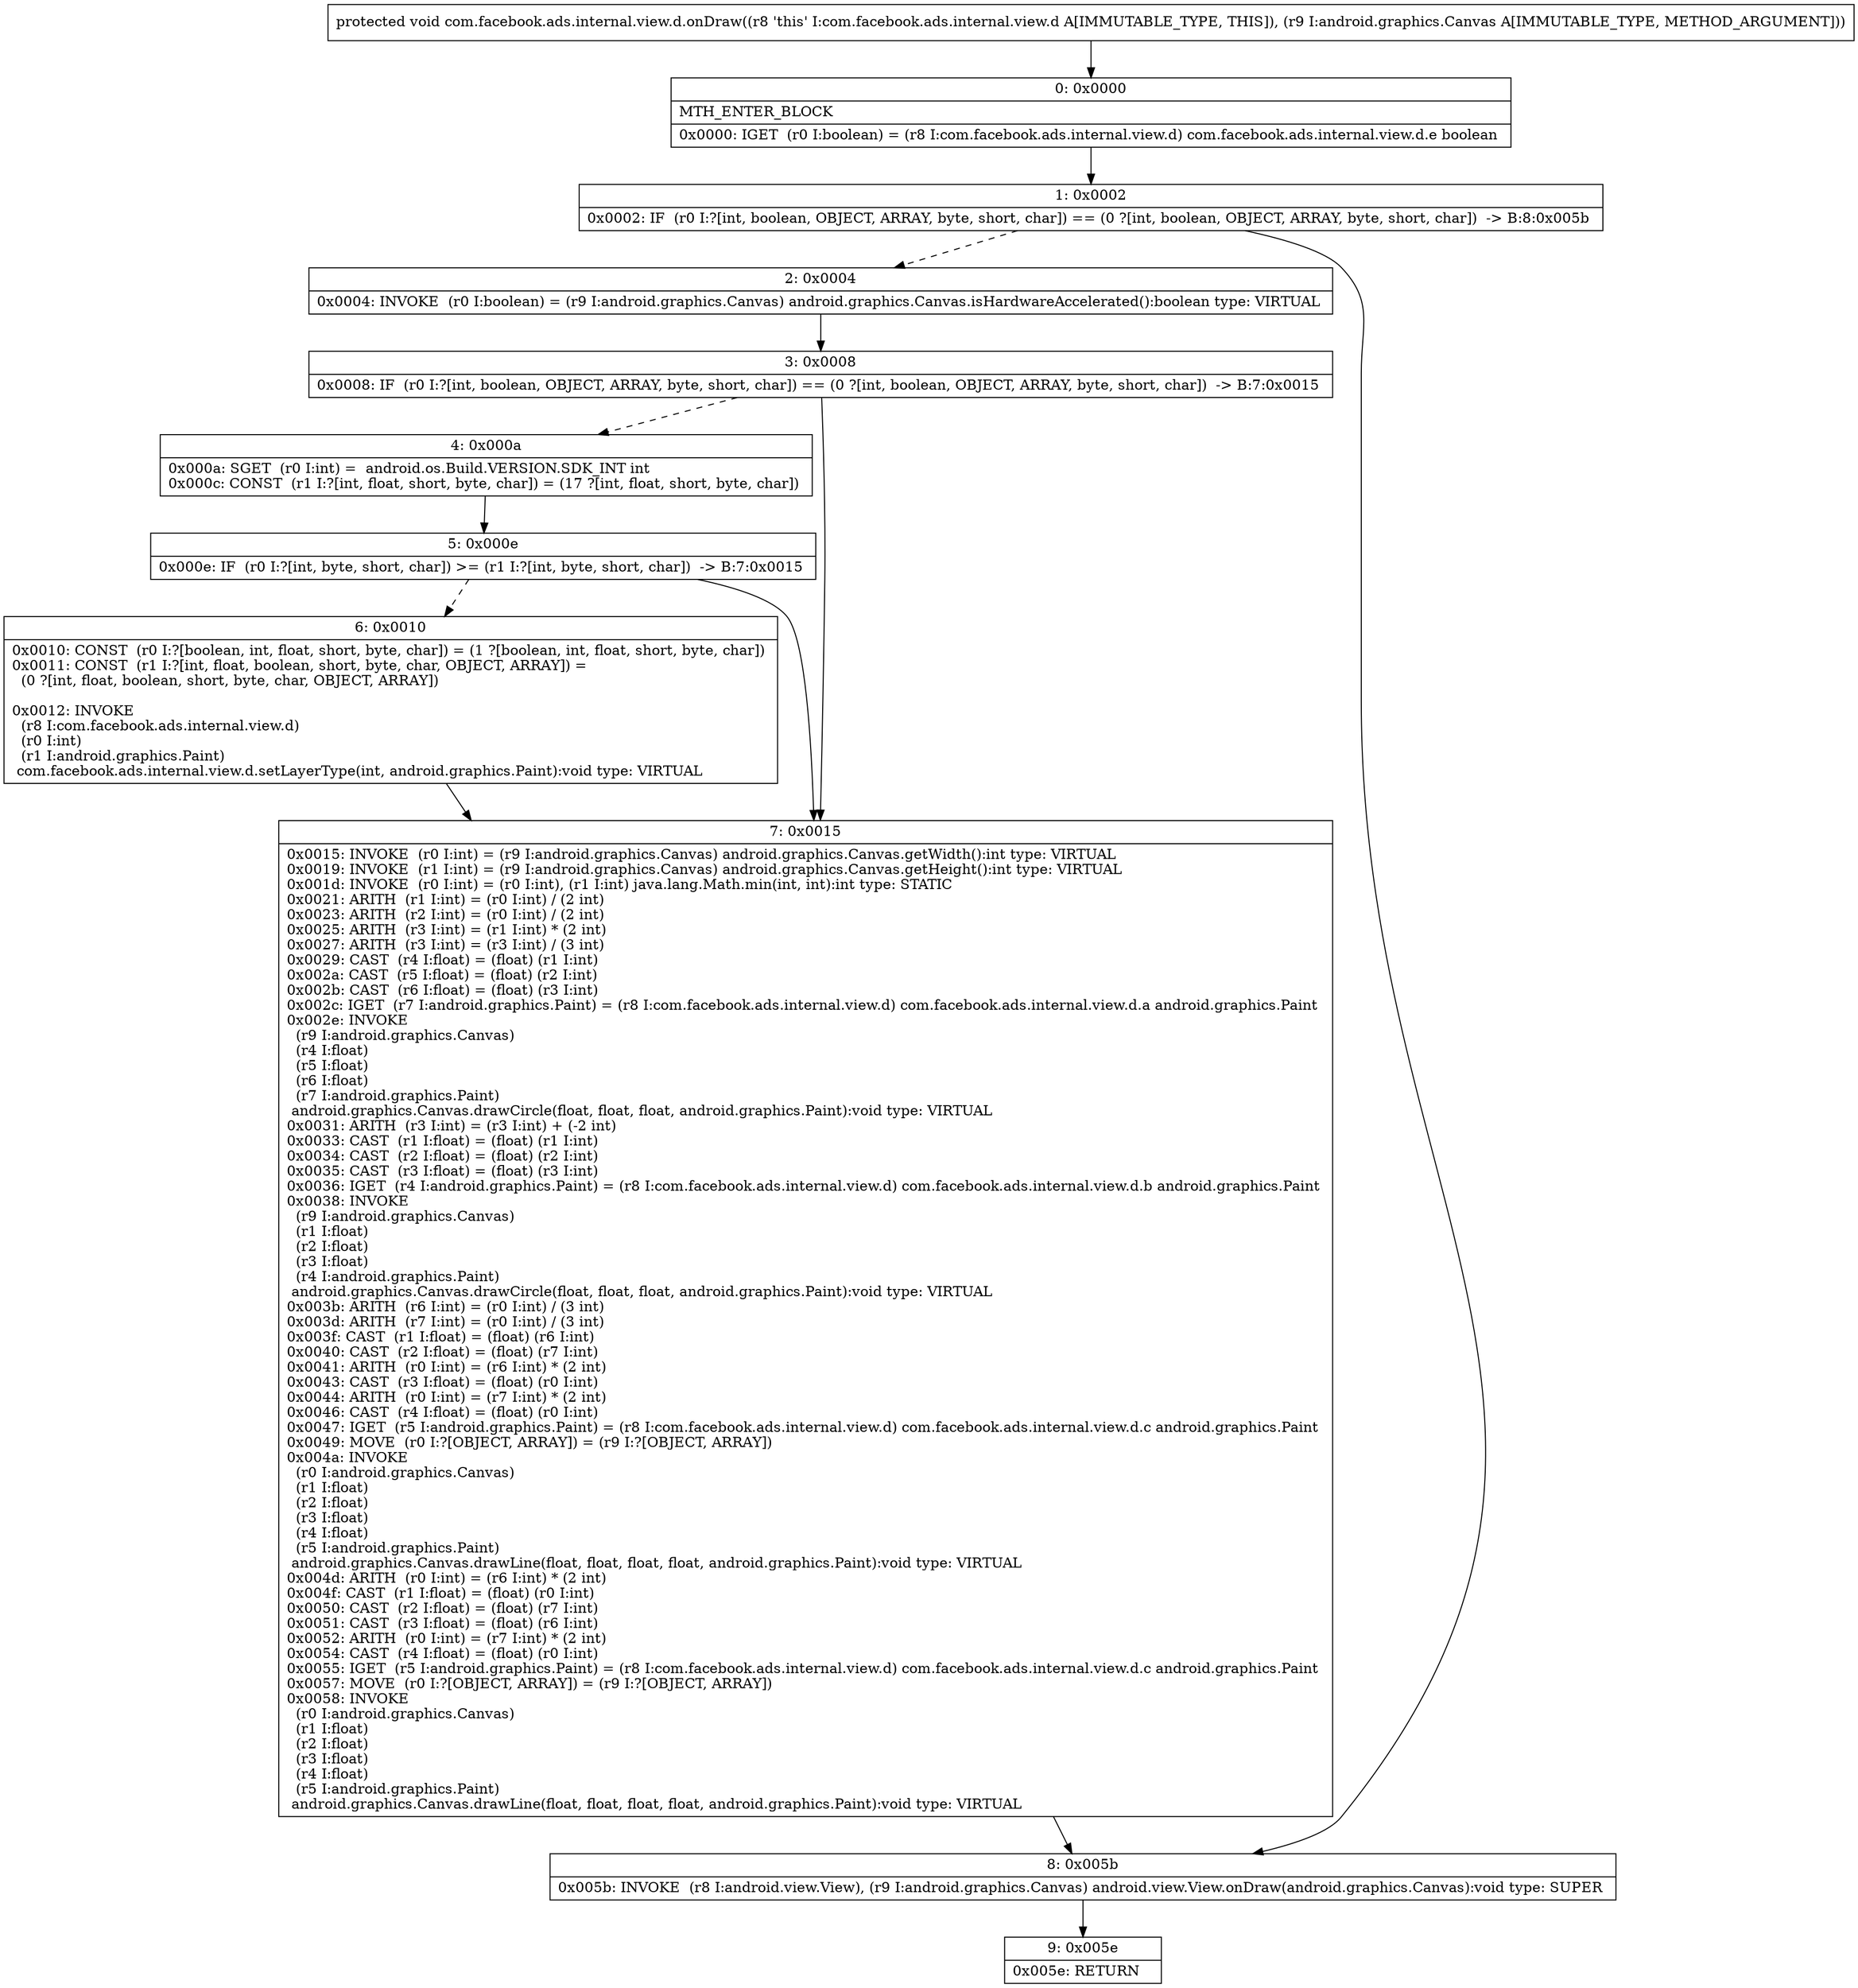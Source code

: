 digraph "CFG forcom.facebook.ads.internal.view.d.onDraw(Landroid\/graphics\/Canvas;)V" {
Node_0 [shape=record,label="{0\:\ 0x0000|MTH_ENTER_BLOCK\l|0x0000: IGET  (r0 I:boolean) = (r8 I:com.facebook.ads.internal.view.d) com.facebook.ads.internal.view.d.e boolean \l}"];
Node_1 [shape=record,label="{1\:\ 0x0002|0x0002: IF  (r0 I:?[int, boolean, OBJECT, ARRAY, byte, short, char]) == (0 ?[int, boolean, OBJECT, ARRAY, byte, short, char])  \-\> B:8:0x005b \l}"];
Node_2 [shape=record,label="{2\:\ 0x0004|0x0004: INVOKE  (r0 I:boolean) = (r9 I:android.graphics.Canvas) android.graphics.Canvas.isHardwareAccelerated():boolean type: VIRTUAL \l}"];
Node_3 [shape=record,label="{3\:\ 0x0008|0x0008: IF  (r0 I:?[int, boolean, OBJECT, ARRAY, byte, short, char]) == (0 ?[int, boolean, OBJECT, ARRAY, byte, short, char])  \-\> B:7:0x0015 \l}"];
Node_4 [shape=record,label="{4\:\ 0x000a|0x000a: SGET  (r0 I:int) =  android.os.Build.VERSION.SDK_INT int \l0x000c: CONST  (r1 I:?[int, float, short, byte, char]) = (17 ?[int, float, short, byte, char]) \l}"];
Node_5 [shape=record,label="{5\:\ 0x000e|0x000e: IF  (r0 I:?[int, byte, short, char]) \>= (r1 I:?[int, byte, short, char])  \-\> B:7:0x0015 \l}"];
Node_6 [shape=record,label="{6\:\ 0x0010|0x0010: CONST  (r0 I:?[boolean, int, float, short, byte, char]) = (1 ?[boolean, int, float, short, byte, char]) \l0x0011: CONST  (r1 I:?[int, float, boolean, short, byte, char, OBJECT, ARRAY]) = \l  (0 ?[int, float, boolean, short, byte, char, OBJECT, ARRAY])\l \l0x0012: INVOKE  \l  (r8 I:com.facebook.ads.internal.view.d)\l  (r0 I:int)\l  (r1 I:android.graphics.Paint)\l com.facebook.ads.internal.view.d.setLayerType(int, android.graphics.Paint):void type: VIRTUAL \l}"];
Node_7 [shape=record,label="{7\:\ 0x0015|0x0015: INVOKE  (r0 I:int) = (r9 I:android.graphics.Canvas) android.graphics.Canvas.getWidth():int type: VIRTUAL \l0x0019: INVOKE  (r1 I:int) = (r9 I:android.graphics.Canvas) android.graphics.Canvas.getHeight():int type: VIRTUAL \l0x001d: INVOKE  (r0 I:int) = (r0 I:int), (r1 I:int) java.lang.Math.min(int, int):int type: STATIC \l0x0021: ARITH  (r1 I:int) = (r0 I:int) \/ (2 int) \l0x0023: ARITH  (r2 I:int) = (r0 I:int) \/ (2 int) \l0x0025: ARITH  (r3 I:int) = (r1 I:int) * (2 int) \l0x0027: ARITH  (r3 I:int) = (r3 I:int) \/ (3 int) \l0x0029: CAST  (r4 I:float) = (float) (r1 I:int) \l0x002a: CAST  (r5 I:float) = (float) (r2 I:int) \l0x002b: CAST  (r6 I:float) = (float) (r3 I:int) \l0x002c: IGET  (r7 I:android.graphics.Paint) = (r8 I:com.facebook.ads.internal.view.d) com.facebook.ads.internal.view.d.a android.graphics.Paint \l0x002e: INVOKE  \l  (r9 I:android.graphics.Canvas)\l  (r4 I:float)\l  (r5 I:float)\l  (r6 I:float)\l  (r7 I:android.graphics.Paint)\l android.graphics.Canvas.drawCircle(float, float, float, android.graphics.Paint):void type: VIRTUAL \l0x0031: ARITH  (r3 I:int) = (r3 I:int) + (\-2 int) \l0x0033: CAST  (r1 I:float) = (float) (r1 I:int) \l0x0034: CAST  (r2 I:float) = (float) (r2 I:int) \l0x0035: CAST  (r3 I:float) = (float) (r3 I:int) \l0x0036: IGET  (r4 I:android.graphics.Paint) = (r8 I:com.facebook.ads.internal.view.d) com.facebook.ads.internal.view.d.b android.graphics.Paint \l0x0038: INVOKE  \l  (r9 I:android.graphics.Canvas)\l  (r1 I:float)\l  (r2 I:float)\l  (r3 I:float)\l  (r4 I:android.graphics.Paint)\l android.graphics.Canvas.drawCircle(float, float, float, android.graphics.Paint):void type: VIRTUAL \l0x003b: ARITH  (r6 I:int) = (r0 I:int) \/ (3 int) \l0x003d: ARITH  (r7 I:int) = (r0 I:int) \/ (3 int) \l0x003f: CAST  (r1 I:float) = (float) (r6 I:int) \l0x0040: CAST  (r2 I:float) = (float) (r7 I:int) \l0x0041: ARITH  (r0 I:int) = (r6 I:int) * (2 int) \l0x0043: CAST  (r3 I:float) = (float) (r0 I:int) \l0x0044: ARITH  (r0 I:int) = (r7 I:int) * (2 int) \l0x0046: CAST  (r4 I:float) = (float) (r0 I:int) \l0x0047: IGET  (r5 I:android.graphics.Paint) = (r8 I:com.facebook.ads.internal.view.d) com.facebook.ads.internal.view.d.c android.graphics.Paint \l0x0049: MOVE  (r0 I:?[OBJECT, ARRAY]) = (r9 I:?[OBJECT, ARRAY]) \l0x004a: INVOKE  \l  (r0 I:android.graphics.Canvas)\l  (r1 I:float)\l  (r2 I:float)\l  (r3 I:float)\l  (r4 I:float)\l  (r5 I:android.graphics.Paint)\l android.graphics.Canvas.drawLine(float, float, float, float, android.graphics.Paint):void type: VIRTUAL \l0x004d: ARITH  (r0 I:int) = (r6 I:int) * (2 int) \l0x004f: CAST  (r1 I:float) = (float) (r0 I:int) \l0x0050: CAST  (r2 I:float) = (float) (r7 I:int) \l0x0051: CAST  (r3 I:float) = (float) (r6 I:int) \l0x0052: ARITH  (r0 I:int) = (r7 I:int) * (2 int) \l0x0054: CAST  (r4 I:float) = (float) (r0 I:int) \l0x0055: IGET  (r5 I:android.graphics.Paint) = (r8 I:com.facebook.ads.internal.view.d) com.facebook.ads.internal.view.d.c android.graphics.Paint \l0x0057: MOVE  (r0 I:?[OBJECT, ARRAY]) = (r9 I:?[OBJECT, ARRAY]) \l0x0058: INVOKE  \l  (r0 I:android.graphics.Canvas)\l  (r1 I:float)\l  (r2 I:float)\l  (r3 I:float)\l  (r4 I:float)\l  (r5 I:android.graphics.Paint)\l android.graphics.Canvas.drawLine(float, float, float, float, android.graphics.Paint):void type: VIRTUAL \l}"];
Node_8 [shape=record,label="{8\:\ 0x005b|0x005b: INVOKE  (r8 I:android.view.View), (r9 I:android.graphics.Canvas) android.view.View.onDraw(android.graphics.Canvas):void type: SUPER \l}"];
Node_9 [shape=record,label="{9\:\ 0x005e|0x005e: RETURN   \l}"];
MethodNode[shape=record,label="{protected void com.facebook.ads.internal.view.d.onDraw((r8 'this' I:com.facebook.ads.internal.view.d A[IMMUTABLE_TYPE, THIS]), (r9 I:android.graphics.Canvas A[IMMUTABLE_TYPE, METHOD_ARGUMENT])) }"];
MethodNode -> Node_0;
Node_0 -> Node_1;
Node_1 -> Node_2[style=dashed];
Node_1 -> Node_8;
Node_2 -> Node_3;
Node_3 -> Node_4[style=dashed];
Node_3 -> Node_7;
Node_4 -> Node_5;
Node_5 -> Node_6[style=dashed];
Node_5 -> Node_7;
Node_6 -> Node_7;
Node_7 -> Node_8;
Node_8 -> Node_9;
}

